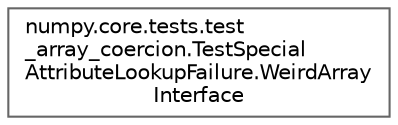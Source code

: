 digraph "Graphical Class Hierarchy"
{
 // LATEX_PDF_SIZE
  bgcolor="transparent";
  edge [fontname=Helvetica,fontsize=10,labelfontname=Helvetica,labelfontsize=10];
  node [fontname=Helvetica,fontsize=10,shape=box,height=0.2,width=0.4];
  rankdir="LR";
  Node0 [id="Node000000",label="numpy.core.tests.test\l_array_coercion.TestSpecial\lAttributeLookupFailure.WeirdArray\lInterface",height=0.2,width=0.4,color="grey40", fillcolor="white", style="filled",URL="$de/d7c/classnumpy_1_1core_1_1tests_1_1test__array__coercion_1_1TestSpecialAttributeLookupFailure_1_1WeirdArrayInterface.html",tooltip=" "];
}
